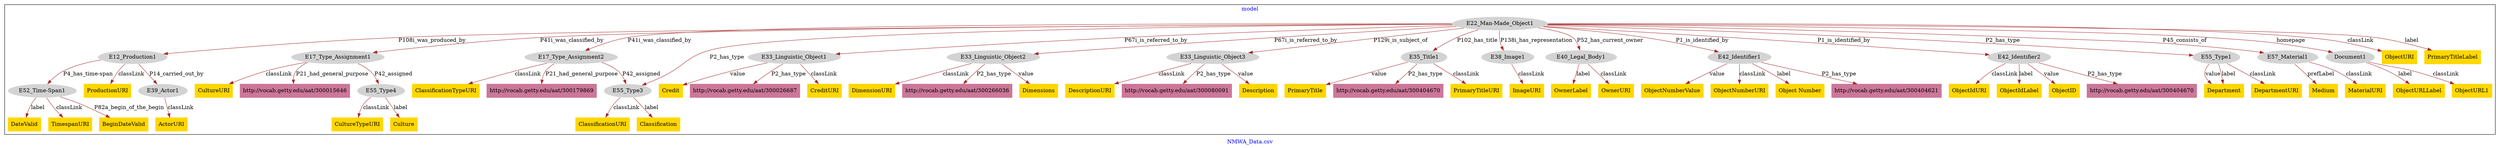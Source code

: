 digraph n0 {
fontcolor="blue"
remincross="true"
label="NMWA_Data.csv"
subgraph cluster {
label="model"
n2[style="filled",color="white",fillcolor="lightgray",label="E12_Production1"];
n3[style="filled",color="white",fillcolor="lightgray",label="E39_Actor1"];
n4[style="filled",color="white",fillcolor="lightgray",label="E52_Time-Span1"];
n5[style="filled",color="white",fillcolor="lightgray",label="E17_Type_Assignment1"];
n6[style="filled",color="white",fillcolor="lightgray",label="E55_Type4"];
n7[style="filled",color="white",fillcolor="lightgray",label="E17_Type_Assignment2"];
n8[style="filled",color="white",fillcolor="lightgray",label="E55_Type3"];
n9[style="filled",color="white",fillcolor="lightgray",label="E22_Man-Made_Object1"];
n10[style="filled",color="white",fillcolor="lightgray",label="E33_Linguistic_Object1"];
n11[style="filled",color="white",fillcolor="lightgray",label="E33_Linguistic_Object2"];
n12[style="filled",color="white",fillcolor="lightgray",label="E33_Linguistic_Object3"];
n13[style="filled",color="white",fillcolor="lightgray",label="E35_Title1"];
n14[style="filled",color="white",fillcolor="lightgray",label="E38_Image1"];
n15[style="filled",color="white",fillcolor="lightgray",label="E40_Legal_Body1"];
n16[style="filled",color="white",fillcolor="lightgray",label="E42_Identifier1"];
n17[style="filled",color="white",fillcolor="lightgray",label="E42_Identifier2"];
n18[style="filled",color="white",fillcolor="lightgray",label="E55_Type1"];
n19[style="filled",color="white",fillcolor="lightgray",label="E57_Material1"];
n20[style="filled",color="white",fillcolor="lightgray",label="Document1"];
n21[shape="plaintext",style="filled",fillcolor="gold",label="Description"];
n22[shape="plaintext",style="filled",fillcolor="gold",label="ObjectURI"];
n23[shape="plaintext",style="filled",fillcolor="gold",label="CreditURI"];
n24[shape="plaintext",style="filled",fillcolor="gold",label="ClassificationURI"];
n25[shape="plaintext",style="filled",fillcolor="gold",label="ProductionURI"];
n26[shape="plaintext",style="filled",fillcolor="gold",label="ObjectNumberValue"];
n27[shape="plaintext",style="filled",fillcolor="gold",label="ObjectIdURI"];
n28[shape="plaintext",style="filled",fillcolor="gold",label="PrimaryTitleURI"];
n29[shape="plaintext",style="filled",fillcolor="gold",label="ObjectNumberURI"];
n30[shape="plaintext",style="filled",fillcolor="gold",label="ImageURI"];
n31[shape="plaintext",style="filled",fillcolor="gold",label="Dimensions"];
n32[shape="plaintext",style="filled",fillcolor="gold",label="Medium"];
n33[shape="plaintext",style="filled",fillcolor="gold",label="PrimaryTitleLabel"];
n34[shape="plaintext",style="filled",fillcolor="gold",label="ObjectIdLabel"];
n35[shape="plaintext",style="filled",fillcolor="gold",label="BeginDateValid"];
n36[shape="plaintext",style="filled",fillcolor="gold",label="OwnerLabel"];
n37[shape="plaintext",style="filled",fillcolor="gold",label="CultureTypeURI"];
n38[shape="plaintext",style="filled",fillcolor="gold",label="ClassificationTypeURI"];
n39[shape="plaintext",style="filled",fillcolor="gold",label="DateValid"];
n40[shape="plaintext",style="filled",fillcolor="gold",label="ObjectURLLabel"];
n41[shape="plaintext",style="filled",fillcolor="gold",label="OwnerURI"];
n42[shape="plaintext",style="filled",fillcolor="gold",label="DimensionURI"];
n43[shape="plaintext",style="filled",fillcolor="gold",label="ObjectURL1"];
n44[shape="plaintext",style="filled",fillcolor="gold",label="TimespanURI"];
n45[shape="plaintext",style="filled",fillcolor="gold",label="ActorURI"];
n46[shape="plaintext",style="filled",fillcolor="gold",label="Culture"];
n47[shape="plaintext",style="filled",fillcolor="gold",label="Classification"];
n48[shape="plaintext",style="filled",fillcolor="gold",label="DescriptionURI"];
n49[shape="plaintext",style="filled",fillcolor="gold",label="MaterialURI"];
n50[shape="plaintext",style="filled",fillcolor="gold",label="DepartmentURI"];
n51[shape="plaintext",style="filled",fillcolor="gold",label="Department"];
n52[shape="plaintext",style="filled",fillcolor="gold",label="Credit"];
n53[shape="plaintext",style="filled",fillcolor="gold",label="Object Number"];
n54[shape="plaintext",style="filled",fillcolor="gold",label="PrimaryTitle"];
n55[shape="plaintext",style="filled",fillcolor="gold",label="ObjectID"];
n56[shape="plaintext",style="filled",fillcolor="gold",label="CultureURI"];
n57[shape="plaintext",style="filled",fillcolor="#CC7799",label="http://vocab.getty.edu/aat/300026687"];
n58[shape="plaintext",style="filled",fillcolor="#CC7799",label="http://vocab.getty.edu/aat/300179869"];
n59[shape="plaintext",style="filled",fillcolor="#CC7799",label="http://vocab.getty.edu/aat/300404670"];
n60[shape="plaintext",style="filled",fillcolor="#CC7799",label="http://vocab.getty.edu/aat/300080091"];
n61[shape="plaintext",style="filled",fillcolor="#CC7799",label="http://vocab.getty.edu/aat/300015646"];
n62[shape="plaintext",style="filled",fillcolor="#CC7799",label="http://vocab.getty.edu/aat/300266036"];
n63[shape="plaintext",style="filled",fillcolor="#CC7799",label="http://vocab.getty.edu/aat/300404621"];
n64[shape="plaintext",style="filled",fillcolor="#CC7799",label="http://vocab.getty.edu/aat/300404670"];
}
n2 -> n3[color="brown",fontcolor="black",label="P14_carried_out_by"]
n2 -> n4[color="brown",fontcolor="black",label="P4_has_time-span"]
n5 -> n6[color="brown",fontcolor="black",label="P42_assigned"]
n7 -> n8[color="brown",fontcolor="black",label="P42_assigned"]
n9 -> n2[color="brown",fontcolor="black",label="P108i_was_produced_by"]
n9 -> n5[color="brown",fontcolor="black",label="P41i_was_classified_by"]
n9 -> n7[color="brown",fontcolor="black",label="P41i_was_classified_by"]
n9 -> n10[color="brown",fontcolor="black",label="P67i_is_referred_to_by"]
n9 -> n11[color="brown",fontcolor="black",label="P67i_is_referred_to_by"]
n9 -> n12[color="brown",fontcolor="black",label="P129i_is_subject_of"]
n9 -> n13[color="brown",fontcolor="black",label="P102_has_title"]
n9 -> n14[color="brown",fontcolor="black",label="P138i_has_representation"]
n9 -> n15[color="brown",fontcolor="black",label="P52_has_current_owner"]
n9 -> n16[color="brown",fontcolor="black",label="P1_is_identified_by"]
n9 -> n17[color="brown",fontcolor="black",label="P1_is_identified_by"]
n9 -> n18[color="brown",fontcolor="black",label="P2_has_type"]
n9 -> n19[color="brown",fontcolor="black",label="P45_consists_of"]
n9 -> n20[color="brown",fontcolor="black",label="homepage"]
n12 -> n21[color="brown",fontcolor="black",label="value"]
n9 -> n22[color="brown",fontcolor="black",label="classLink"]
n10 -> n23[color="brown",fontcolor="black",label="classLink"]
n8 -> n24[color="brown",fontcolor="black",label="classLink"]
n2 -> n25[color="brown",fontcolor="black",label="classLink"]
n16 -> n26[color="brown",fontcolor="black",label="value"]
n17 -> n27[color="brown",fontcolor="black",label="classLink"]
n13 -> n28[color="brown",fontcolor="black",label="classLink"]
n16 -> n29[color="brown",fontcolor="black",label="classLink"]
n14 -> n30[color="brown",fontcolor="black",label="classLink"]
n11 -> n31[color="brown",fontcolor="black",label="value"]
n19 -> n32[color="brown",fontcolor="black",label="prefLabel"]
n9 -> n33[color="brown",fontcolor="black",label="label"]
n17 -> n34[color="brown",fontcolor="black",label="label"]
n4 -> n35[color="brown",fontcolor="black",label="P82a_begin_of_the_begin"]
n15 -> n36[color="brown",fontcolor="black",label="label"]
n6 -> n37[color="brown",fontcolor="black",label="classLink"]
n7 -> n38[color="brown",fontcolor="black",label="classLink"]
n4 -> n39[color="brown",fontcolor="black",label="label"]
n20 -> n40[color="brown",fontcolor="black",label="label"]
n15 -> n41[color="brown",fontcolor="black",label="classLink"]
n11 -> n42[color="brown",fontcolor="black",label="classLink"]
n20 -> n43[color="brown",fontcolor="black",label="classLink"]
n4 -> n44[color="brown",fontcolor="black",label="classLink"]
n3 -> n45[color="brown",fontcolor="black",label="classLink"]
n6 -> n46[color="brown",fontcolor="black",label="label"]
n8 -> n47[color="brown",fontcolor="black",label="label"]
n12 -> n48[color="brown",fontcolor="black",label="classLink"]
n19 -> n49[color="brown",fontcolor="black",label="classLink"]
n18 -> n50[color="brown",fontcolor="black",label="classLink"]
n18 -> n51[color="brown",fontcolor="black",label="value"]
n10 -> n52[color="brown",fontcolor="black",label="value"]
n16 -> n53[color="brown",fontcolor="black",label="label"]
n13 -> n54[color="brown",fontcolor="black",label="value"]
n17 -> n55[color="brown",fontcolor="black",label="value"]
n5 -> n56[color="brown",fontcolor="black",label="classLink"]
n10 -> n57[color="brown",fontcolor="black",label="P2_has_type"]
n7 -> n58[color="brown",fontcolor="black",label="P21_had_general_purpose"]
n13 -> n59[color="brown",fontcolor="black",label="P2_has_type"]
n12 -> n60[color="brown",fontcolor="black",label="P2_has_type"]
n5 -> n61[color="brown",fontcolor="black",label="P21_had_general_purpose"]
n9 -> n8[color="brown",fontcolor="black",label="P2_has_type"]
n11 -> n62[color="brown",fontcolor="black",label="P2_has_type"]
n16 -> n63[color="brown",fontcolor="black",label="P2_has_type"]
n17 -> n64[color="brown",fontcolor="black",label="P2_has_type"]
n18 -> n51[color="brown",fontcolor="black",label="label"]
}
